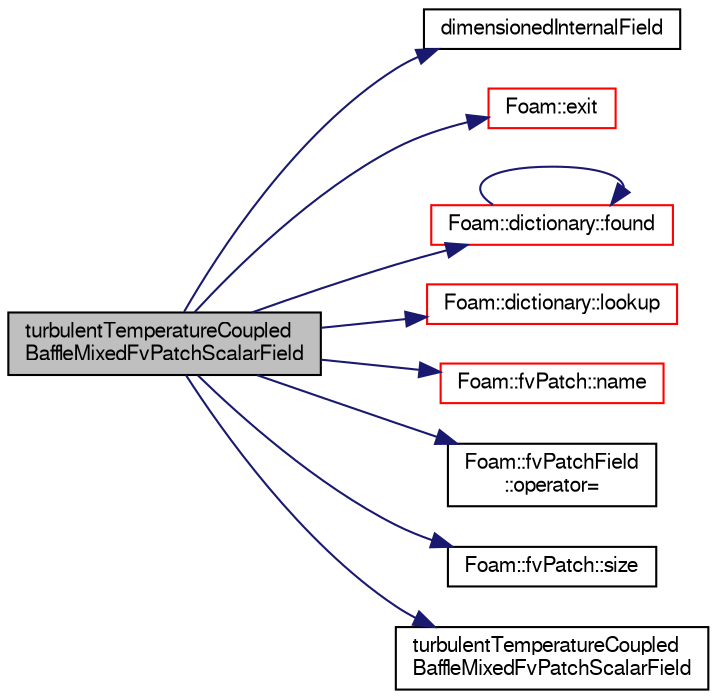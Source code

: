 digraph "turbulentTemperatureCoupledBaffleMixedFvPatchScalarField"
{
  bgcolor="transparent";
  edge [fontname="FreeSans",fontsize="10",labelfontname="FreeSans",labelfontsize="10"];
  node [fontname="FreeSans",fontsize="10",shape=record];
  rankdir="LR";
  Node4 [label="turbulentTemperatureCoupled\lBaffleMixedFvPatchScalarField",height=0.2,width=0.4,color="black", fillcolor="grey75", style="filled", fontcolor="black"];
  Node4 -> Node5 [color="midnightblue",fontsize="10",style="solid",fontname="FreeSans"];
  Node5 [label="dimensionedInternalField",height=0.2,width=0.4,color="black",URL="$a38438.html#a942cd19121a46cdc649099eb27c74b18"];
  Node4 -> Node6 [color="midnightblue",fontsize="10",style="solid",fontname="FreeSans"];
  Node6 [label="Foam::exit",height=0.2,width=0.4,color="red",URL="$a21124.html#a06ca7250d8e89caf05243ec094843642"];
  Node4 -> Node53 [color="midnightblue",fontsize="10",style="solid",fontname="FreeSans"];
  Node53 [label="Foam::dictionary::found",height=0.2,width=0.4,color="red",URL="$a26014.html#adcd3d5d43253006ef145e56b43025d28",tooltip="Search dictionary for given keyword. "];
  Node53 -> Node53 [color="midnightblue",fontsize="10",style="solid",fontname="FreeSans"];
  Node4 -> Node55 [color="midnightblue",fontsize="10",style="solid",fontname="FreeSans"];
  Node55 [label="Foam::dictionary::lookup",height=0.2,width=0.4,color="red",URL="$a26014.html#a6a0727fa523e48977e27348663def509",tooltip="Find and return an entry data stream. "];
  Node4 -> Node308 [color="midnightblue",fontsize="10",style="solid",fontname="FreeSans"];
  Node308 [label="Foam::fvPatch::name",height=0.2,width=0.4,color="red",URL="$a22870.html#acc80e00a8ac919288fb55bd14cc88bf6",tooltip="Return name. "];
  Node4 -> Node310 [color="midnightblue",fontsize="10",style="solid",fontname="FreeSans"];
  Node310 [label="Foam::fvPatchField\l::operator=",height=0.2,width=0.4,color="black",URL="$a22354.html#a6a896c9a07142ef7985d976d61181176"];
  Node4 -> Node311 [color="midnightblue",fontsize="10",style="solid",fontname="FreeSans"];
  Node311 [label="Foam::fvPatch::size",height=0.2,width=0.4,color="black",URL="$a22870.html#a03bc1200aac252c4d3e18657d700b71c",tooltip="Return size. "];
  Node4 -> Node312 [color="midnightblue",fontsize="10",style="solid",fontname="FreeSans"];
  Node312 [label="turbulentTemperatureCoupled\lBaffleMixedFvPatchScalarField",height=0.2,width=0.4,color="black",URL="$a30802.html#aab50c8a7998e565c96c5a26cc23632fe",tooltip="Construct from patch and internal field. "];
}
